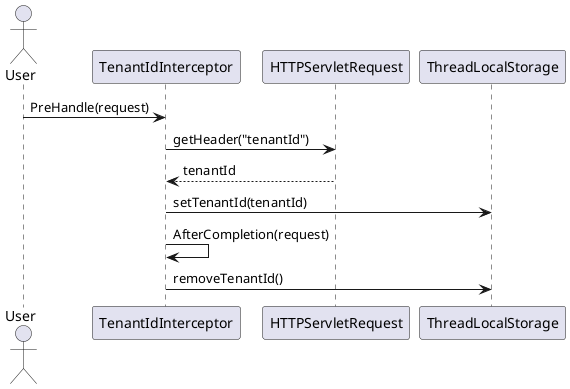 @startuml
actor User

User -> TenantIdInterceptor : PreHandle(request)
TenantIdInterceptor -> HTTPServletRequest : getHeader("tenantId")
HTTPServletRequest --> TenantIdInterceptor : tenantId
TenantIdInterceptor -> ThreadLocalStorage : setTenantId(tenantId)
TenantIdInterceptor -> TenantIdInterceptor : AfterCompletion(request)
TenantIdInterceptor -> ThreadLocalStorage : removeTenantId()
@enduml